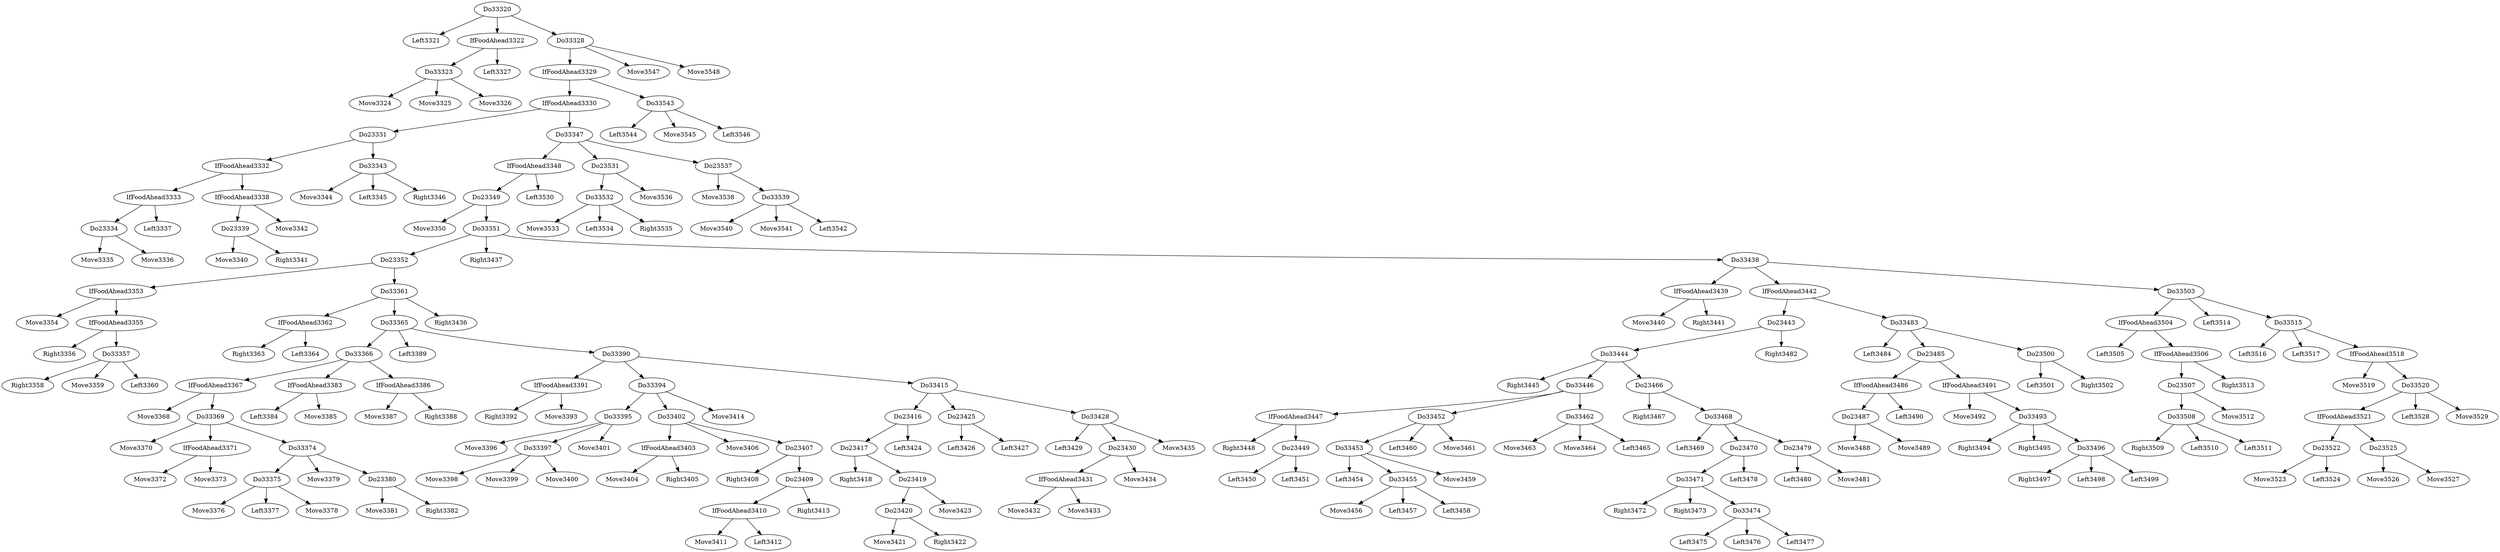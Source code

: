 digraph T {
	Do33320 -> Left3321
	Do33323 -> Move3324
	Do33323 -> Move3325
	Do33323 -> Move3326
	IfFoodAhead3322 -> Do33323
	IfFoodAhead3322 -> Left3327
	Do33320 -> IfFoodAhead3322
	Do23334 -> Move3335
	Do23334 -> Move3336
	IfFoodAhead3333 -> Do23334
	IfFoodAhead3333 -> Left3337
	IfFoodAhead3332 -> IfFoodAhead3333
	Do23339 -> Move3340
	Do23339 -> Right3341
	IfFoodAhead3338 -> Do23339
	IfFoodAhead3338 -> Move3342
	IfFoodAhead3332 -> IfFoodAhead3338
	Do23331 -> IfFoodAhead3332
	Do33343 -> Move3344
	Do33343 -> Left3345
	Do33343 -> Right3346
	Do23331 -> Do33343
	IfFoodAhead3330 -> Do23331
	Do23349 -> Move3350
	IfFoodAhead3353 -> Move3354
	IfFoodAhead3355 -> Right3356
	Do33357 -> Right3358
	Do33357 -> Move3359
	Do33357 -> Left3360
	IfFoodAhead3355 -> Do33357
	IfFoodAhead3353 -> IfFoodAhead3355
	Do23352 -> IfFoodAhead3353
	IfFoodAhead3362 -> Right3363
	IfFoodAhead3362 -> Left3364
	Do33361 -> IfFoodAhead3362
	IfFoodAhead3367 -> Move3368
	Do33369 -> Move3370
	IfFoodAhead3371 -> Move3372
	IfFoodAhead3371 -> Move3373
	Do33369 -> IfFoodAhead3371
	Do33375 -> Move3376
	Do33375 -> Left3377
	Do33375 -> Move3378
	Do33374 -> Do33375
	Do33374 -> Move3379
	Do23380 -> Move3381
	Do23380 -> Right3382
	Do33374 -> Do23380
	Do33369 -> Do33374
	IfFoodAhead3367 -> Do33369
	Do33366 -> IfFoodAhead3367
	IfFoodAhead3383 -> Left3384
	IfFoodAhead3383 -> Move3385
	Do33366 -> IfFoodAhead3383
	IfFoodAhead3386 -> Move3387
	IfFoodAhead3386 -> Right3388
	Do33366 -> IfFoodAhead3386
	Do33365 -> Do33366
	Do33365 -> Left3389
	IfFoodAhead3391 -> Right3392
	IfFoodAhead3391 -> Move3393
	Do33390 -> IfFoodAhead3391
	Do33395 -> Move3396
	Do33397 -> Move3398
	Do33397 -> Move3399
	Do33397 -> Move3400
	Do33395 -> Do33397
	Do33395 -> Move3401
	Do33394 -> Do33395
	IfFoodAhead3403 -> Move3404
	IfFoodAhead3403 -> Right3405
	Do33402 -> IfFoodAhead3403
	Do33402 -> Move3406
	Do23407 -> Right3408
	IfFoodAhead3410 -> Move3411
	IfFoodAhead3410 -> Left3412
	Do23409 -> IfFoodAhead3410
	Do23409 -> Right3413
	Do23407 -> Do23409
	Do33402 -> Do23407
	Do33394 -> Do33402
	Do33394 -> Move3414
	Do33390 -> Do33394
	Do23417 -> Right3418
	Do23420 -> Move3421
	Do23420 -> Right3422
	Do23419 -> Do23420
	Do23419 -> Move3423
	Do23417 -> Do23419
	Do23416 -> Do23417
	Do23416 -> Left3424
	Do33415 -> Do23416
	Do23425 -> Left3426
	Do23425 -> Left3427
	Do33415 -> Do23425
	Do33428 -> Left3429
	IfFoodAhead3431 -> Move3432
	IfFoodAhead3431 -> Move3433
	Do23430 -> IfFoodAhead3431
	Do23430 -> Move3434
	Do33428 -> Do23430
	Do33428 -> Move3435
	Do33415 -> Do33428
	Do33390 -> Do33415
	Do33365 -> Do33390
	Do33361 -> Do33365
	Do33361 -> Right3436
	Do23352 -> Do33361
	Do33351 -> Do23352
	Do33351 -> Right3437
	IfFoodAhead3439 -> Move3440
	IfFoodAhead3439 -> Right3441
	Do33438 -> IfFoodAhead3439
	Do33444 -> Right3445
	IfFoodAhead3447 -> Right3448
	Do23449 -> Left3450
	Do23449 -> Left3451
	IfFoodAhead3447 -> Do23449
	Do33446 -> IfFoodAhead3447
	Do33453 -> Left3454
	Do33455 -> Move3456
	Do33455 -> Left3457
	Do33455 -> Left3458
	Do33453 -> Do33455
	Do33453 -> Move3459
	Do33452 -> Do33453
	Do33452 -> Left3460
	Do33452 -> Move3461
	Do33446 -> Do33452
	Do33462 -> Move3463
	Do33462 -> Move3464
	Do33462 -> Left3465
	Do33446 -> Do33462
	Do33444 -> Do33446
	Do23466 -> Right3467
	Do33468 -> Left3469
	Do33471 -> Right3472
	Do33471 -> Right3473
	Do33474 -> Left3475
	Do33474 -> Left3476
	Do33474 -> Left3477
	Do33471 -> Do33474
	Do23470 -> Do33471
	Do23470 -> Left3478
	Do33468 -> Do23470
	Do23479 -> Left3480
	Do23479 -> Move3481
	Do33468 -> Do23479
	Do23466 -> Do33468
	Do33444 -> Do23466
	Do23443 -> Do33444
	Do23443 -> Right3482
	IfFoodAhead3442 -> Do23443
	Do33483 -> Left3484
	Do23487 -> Move3488
	Do23487 -> Move3489
	IfFoodAhead3486 -> Do23487
	IfFoodAhead3486 -> Left3490
	Do23485 -> IfFoodAhead3486
	IfFoodAhead3491 -> Move3492
	Do33493 -> Right3494
	Do33493 -> Right3495
	Do33496 -> Right3497
	Do33496 -> Left3498
	Do33496 -> Left3499
	Do33493 -> Do33496
	IfFoodAhead3491 -> Do33493
	Do23485 -> IfFoodAhead3491
	Do33483 -> Do23485
	Do23500 -> Left3501
	Do23500 -> Right3502
	Do33483 -> Do23500
	IfFoodAhead3442 -> Do33483
	Do33438 -> IfFoodAhead3442
	IfFoodAhead3504 -> Left3505
	Do33508 -> Right3509
	Do33508 -> Left3510
	Do33508 -> Left3511
	Do23507 -> Do33508
	Do23507 -> Move3512
	IfFoodAhead3506 -> Do23507
	IfFoodAhead3506 -> Right3513
	IfFoodAhead3504 -> IfFoodAhead3506
	Do33503 -> IfFoodAhead3504
	Do33503 -> Left3514
	Do33515 -> Left3516
	Do33515 -> Left3517
	IfFoodAhead3518 -> Move3519
	Do23522 -> Move3523
	Do23522 -> Left3524
	IfFoodAhead3521 -> Do23522
	Do23525 -> Move3526
	Do23525 -> Move3527
	IfFoodAhead3521 -> Do23525
	Do33520 -> IfFoodAhead3521
	Do33520 -> Left3528
	Do33520 -> Move3529
	IfFoodAhead3518 -> Do33520
	Do33515 -> IfFoodAhead3518
	Do33503 -> Do33515
	Do33438 -> Do33503
	Do33351 -> Do33438
	Do23349 -> Do33351
	IfFoodAhead3348 -> Do23349
	IfFoodAhead3348 -> Left3530
	Do33347 -> IfFoodAhead3348
	Do33532 -> Move3533
	Do33532 -> Left3534
	Do33532 -> Right3535
	Do23531 -> Do33532
	Do23531 -> Move3536
	Do33347 -> Do23531
	Do23537 -> Move3538
	Do33539 -> Move3540
	Do33539 -> Move3541
	Do33539 -> Left3542
	Do23537 -> Do33539
	Do33347 -> Do23537
	IfFoodAhead3330 -> Do33347
	IfFoodAhead3329 -> IfFoodAhead3330
	Do33543 -> Left3544
	Do33543 -> Move3545
	Do33543 -> Left3546
	IfFoodAhead3329 -> Do33543
	Do33328 -> IfFoodAhead3329
	Do33328 -> Move3547
	Do33328 -> Move3548
	Do33320 -> Do33328
}
